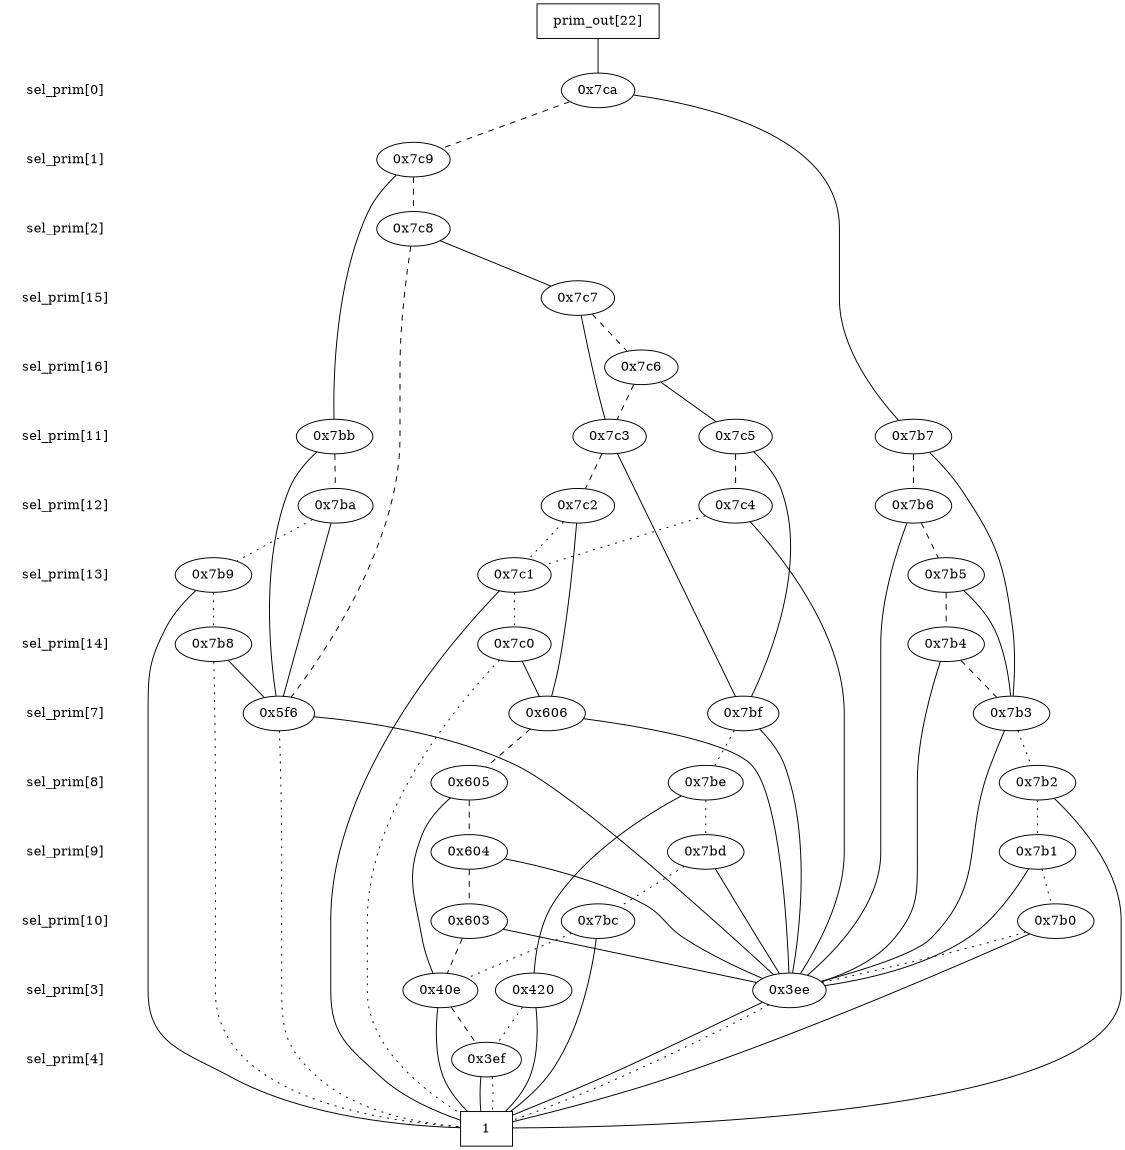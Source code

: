 digraph "DD" {
size = "7.5,10"
center = true;
edge [dir = none];
{ node [shape = plaintext];
  edge [style = invis];
  "CONST NODES" [style = invis];
" sel_prim[0] " -> " sel_prim[1] " -> " sel_prim[2] " -> " sel_prim[15] " -> " sel_prim[16] " -> " sel_prim[11] " -> " sel_prim[12] " -> " sel_prim[13] " -> " sel_prim[14] " -> " sel_prim[7] " -> " sel_prim[8] " -> " sel_prim[9] " -> " sel_prim[10] " -> " sel_prim[3] " -> " sel_prim[4] " -> "CONST NODES"; 
}
{ rank = same; node [shape = box]; edge [style = invis];
"  prim_out[22]  "; }
{ rank = same; " sel_prim[0] ";
"0x7ca";
}
{ rank = same; " sel_prim[1] ";
"0x7c9";
}
{ rank = same; " sel_prim[2] ";
"0x7c8";
}
{ rank = same; " sel_prim[15] ";
"0x7c7";
}
{ rank = same; " sel_prim[16] ";
"0x7c6";
}
{ rank = same; " sel_prim[11] ";
"0x7b7";
"0x7c3";
"0x7c5";
"0x7bb";
}
{ rank = same; " sel_prim[12] ";
"0x7c2";
"0x7b6";
"0x7ba";
"0x7c4";
}
{ rank = same; " sel_prim[13] ";
"0x7b5";
"0x7c1";
"0x7b9";
}
{ rank = same; " sel_prim[14] ";
"0x7b8";
"0x7b4";
"0x7c0";
}
{ rank = same; " sel_prim[7] ";
"0x5f6";
"0x7b3";
"0x7bf";
"0x606";
}
{ rank = same; " sel_prim[8] ";
"0x7b2";
"0x605";
"0x7be";
}
{ rank = same; " sel_prim[9] ";
"0x7b1";
"0x7bd";
"0x604";
}
{ rank = same; " sel_prim[10] ";
"0x7b0";
"0x7bc";
"0x603";
}
{ rank = same; " sel_prim[3] ";
"0x420";
"0x40e";
"0x3ee";
}
{ rank = same; " sel_prim[4] ";
"0x3ef";
}
{ rank = same; "CONST NODES";
{ node [shape = box]; "0x3db";
}
}
"  prim_out[22]  " -> "0x7ca" [style = solid];
"0x7ca" -> "0x7b7";
"0x7ca" -> "0x7c9" [style = dashed];
"0x7c9" -> "0x7bb";
"0x7c9" -> "0x7c8" [style = dashed];
"0x7c8" -> "0x7c7";
"0x7c8" -> "0x5f6" [style = dashed];
"0x7c7" -> "0x7c3";
"0x7c7" -> "0x7c6" [style = dashed];
"0x7c6" -> "0x7c5";
"0x7c6" -> "0x7c3" [style = dashed];
"0x7b7" -> "0x7b3";
"0x7b7" -> "0x7b6" [style = dashed];
"0x7c3" -> "0x7bf";
"0x7c3" -> "0x7c2" [style = dashed];
"0x7c5" -> "0x7bf";
"0x7c5" -> "0x7c4" [style = dashed];
"0x7bb" -> "0x5f6";
"0x7bb" -> "0x7ba" [style = dashed];
"0x7c2" -> "0x606";
"0x7c2" -> "0x7c1" [style = dotted];
"0x7b6" -> "0x3ee";
"0x7b6" -> "0x7b5" [style = dashed];
"0x7ba" -> "0x5f6";
"0x7ba" -> "0x7b9" [style = dotted];
"0x7c4" -> "0x3ee";
"0x7c4" -> "0x7c1" [style = dotted];
"0x7b5" -> "0x7b3";
"0x7b5" -> "0x7b4" [style = dashed];
"0x7c1" -> "0x3db";
"0x7c1" -> "0x7c0" [style = dotted];
"0x7b9" -> "0x3db";
"0x7b9" -> "0x7b8" [style = dotted];
"0x7b8" -> "0x5f6";
"0x7b8" -> "0x3db" [style = dotted];
"0x7b4" -> "0x3ee";
"0x7b4" -> "0x7b3" [style = dashed];
"0x7c0" -> "0x606";
"0x7c0" -> "0x3db" [style = dotted];
"0x5f6" -> "0x3ee";
"0x5f6" -> "0x3db" [style = dotted];
"0x7b3" -> "0x3ee";
"0x7b3" -> "0x7b2" [style = dotted];
"0x7bf" -> "0x3ee";
"0x7bf" -> "0x7be" [style = dotted];
"0x606" -> "0x3ee";
"0x606" -> "0x605" [style = dashed];
"0x7b2" -> "0x3db";
"0x7b2" -> "0x7b1" [style = dotted];
"0x605" -> "0x40e";
"0x605" -> "0x604" [style = dashed];
"0x7be" -> "0x420";
"0x7be" -> "0x7bd" [style = dotted];
"0x7b1" -> "0x3ee";
"0x7b1" -> "0x7b0" [style = dotted];
"0x7bd" -> "0x3ee";
"0x7bd" -> "0x7bc" [style = dotted];
"0x604" -> "0x3ee";
"0x604" -> "0x603" [style = dashed];
"0x7b0" -> "0x3db";
"0x7b0" -> "0x3ee" [style = dotted];
"0x7bc" -> "0x3db";
"0x7bc" -> "0x40e" [style = dotted];
"0x603" -> "0x3ee";
"0x603" -> "0x40e" [style = dashed];
"0x420" -> "0x3db";
"0x420" -> "0x3ef" [style = dotted];
"0x40e" -> "0x3db";
"0x40e" -> "0x3ef" [style = dashed];
"0x3ee" -> "0x3db";
"0x3ee" -> "0x3db" [style = dotted];
"0x3ef" -> "0x3db";
"0x3ef" -> "0x3db" [style = dotted];
"0x3db" [label = "1"];
}
